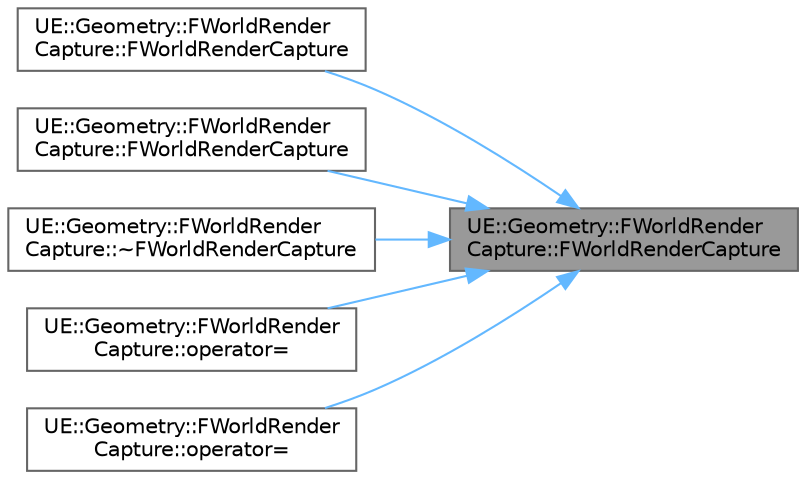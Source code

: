 digraph "UE::Geometry::FWorldRenderCapture::FWorldRenderCapture"
{
 // INTERACTIVE_SVG=YES
 // LATEX_PDF_SIZE
  bgcolor="transparent";
  edge [fontname=Helvetica,fontsize=10,labelfontname=Helvetica,labelfontsize=10];
  node [fontname=Helvetica,fontsize=10,shape=box,height=0.2,width=0.4];
  rankdir="RL";
  Node1 [id="Node000001",label="UE::Geometry::FWorldRender\lCapture::FWorldRenderCapture",height=0.2,width=0.4,color="gray40", fillcolor="grey60", style="filled", fontcolor="black",tooltip=" "];
  Node1 -> Node2 [id="edge1_Node000001_Node000002",dir="back",color="steelblue1",style="solid",tooltip=" "];
  Node2 [id="Node000002",label="UE::Geometry::FWorldRender\lCapture::FWorldRenderCapture",height=0.2,width=0.4,color="grey40", fillcolor="white", style="filled",URL="$df/d27/classUE_1_1Geometry_1_1FWorldRenderCapture.html#ae25c9e18c03edfadd5ffcd513d8930b7",tooltip=" "];
  Node1 -> Node3 [id="edge2_Node000001_Node000003",dir="back",color="steelblue1",style="solid",tooltip=" "];
  Node3 [id="Node000003",label="UE::Geometry::FWorldRender\lCapture::FWorldRenderCapture",height=0.2,width=0.4,color="grey40", fillcolor="white", style="filled",URL="$df/d27/classUE_1_1Geometry_1_1FWorldRenderCapture.html#a02846cd5c4134714856d7aac3360059d",tooltip=" "];
  Node1 -> Node4 [id="edge3_Node000001_Node000004",dir="back",color="steelblue1",style="solid",tooltip=" "];
  Node4 [id="Node000004",label="UE::Geometry::FWorldRender\lCapture::~FWorldRenderCapture",height=0.2,width=0.4,color="grey40", fillcolor="white", style="filled",URL="$df/d27/classUE_1_1Geometry_1_1FWorldRenderCapture.html#a9b6169ef8f4772788da0a5883d3e93ad",tooltip=" "];
  Node1 -> Node5 [id="edge4_Node000001_Node000005",dir="back",color="steelblue1",style="solid",tooltip=" "];
  Node5 [id="Node000005",label="UE::Geometry::FWorldRender\lCapture::operator=",height=0.2,width=0.4,color="grey40", fillcolor="white", style="filled",URL="$df/d27/classUE_1_1Geometry_1_1FWorldRenderCapture.html#a8b62bb26859d67f56a84b7e6412ed4fe",tooltip=" "];
  Node1 -> Node6 [id="edge5_Node000001_Node000006",dir="back",color="steelblue1",style="solid",tooltip=" "];
  Node6 [id="Node000006",label="UE::Geometry::FWorldRender\lCapture::operator=",height=0.2,width=0.4,color="grey40", fillcolor="white", style="filled",URL="$df/d27/classUE_1_1Geometry_1_1FWorldRenderCapture.html#a2d876ade413eee9ac364002ca79de6b6",tooltip=" "];
}
